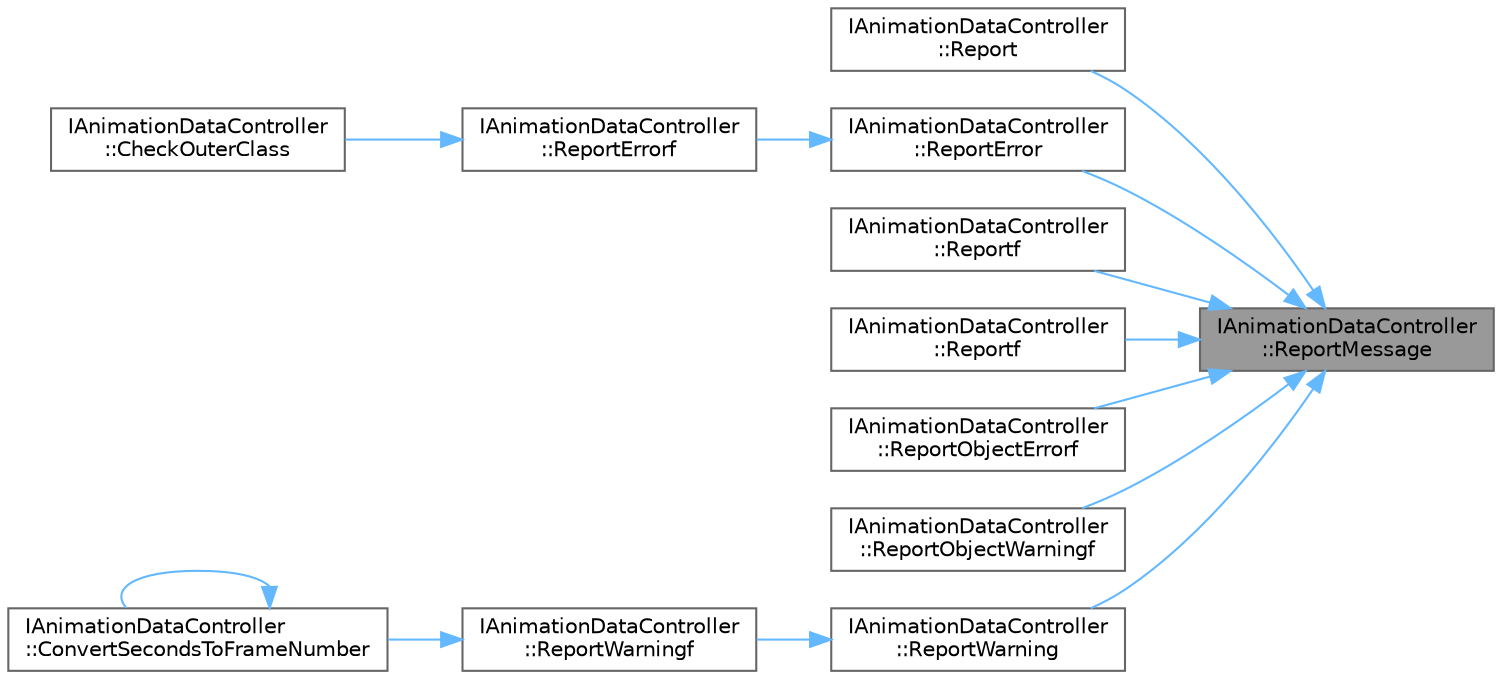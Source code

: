 digraph "IAnimationDataController::ReportMessage"
{
 // INTERACTIVE_SVG=YES
 // LATEX_PDF_SIZE
  bgcolor="transparent";
  edge [fontname=Helvetica,fontsize=10,labelfontname=Helvetica,labelfontsize=10];
  node [fontname=Helvetica,fontsize=10,shape=box,height=0.2,width=0.4];
  rankdir="RL";
  Node1 [id="Node000001",label="IAnimationDataController\l::ReportMessage",height=0.2,width=0.4,color="gray40", fillcolor="grey60", style="filled", fontcolor="black",tooltip=" "];
  Node1 -> Node2 [id="edge1_Node000001_Node000002",dir="back",color="steelblue1",style="solid",tooltip=" "];
  Node2 [id="Node000002",label="IAnimationDataController\l::Report",height=0.2,width=0.4,color="grey40", fillcolor="white", style="filled",URL="$d5/db0/classIAnimationDataController.html#ae91d1d5f7f4d5d4da319a4d952e88d54",tooltip=" "];
  Node1 -> Node3 [id="edge2_Node000001_Node000003",dir="back",color="steelblue1",style="solid",tooltip=" "];
  Node3 [id="Node000003",label="IAnimationDataController\l::ReportError",height=0.2,width=0.4,color="grey40", fillcolor="white", style="filled",URL="$d5/db0/classIAnimationDataController.html#a09c1026f439b721e585f4362b0a7a599",tooltip=" "];
  Node3 -> Node4 [id="edge3_Node000003_Node000004",dir="back",color="steelblue1",style="solid",tooltip=" "];
  Node4 [id="Node000004",label="IAnimationDataController\l::ReportErrorf",height=0.2,width=0.4,color="grey40", fillcolor="white", style="filled",URL="$d5/db0/classIAnimationDataController.html#a764baef8faed13ea8b5f48c0d77641d6",tooltip=" "];
  Node4 -> Node5 [id="edge4_Node000004_Node000005",dir="back",color="steelblue1",style="solid",tooltip=" "];
  Node5 [id="Node000005",label="IAnimationDataController\l::CheckOuterClass",height=0.2,width=0.4,color="grey40", fillcolor="white", style="filled",URL="$d5/db0/classIAnimationDataController.html#ae31746f0bd487cc804b72fa0096722a8",tooltip="Verifies whether or not the Model's outer object is (or is derived from) the specified UClass."];
  Node1 -> Node6 [id="edge5_Node000001_Node000006",dir="back",color="steelblue1",style="solid",tooltip=" "];
  Node6 [id="Node000006",label="IAnimationDataController\l::Reportf",height=0.2,width=0.4,color="grey40", fillcolor="white", style="filled",URL="$d5/db0/classIAnimationDataController.html#adb027dc627d1f17e50a8bb0995e6d07d",tooltip=" "];
  Node1 -> Node7 [id="edge6_Node000001_Node000007",dir="back",color="steelblue1",style="solid",tooltip=" "];
  Node7 [id="Node000007",label="IAnimationDataController\l::Reportf",height=0.2,width=0.4,color="grey40", fillcolor="white", style="filled",URL="$d5/db0/classIAnimationDataController.html#a0b6898c78ba6913ff097af54440862a5",tooltip=" "];
  Node1 -> Node8 [id="edge7_Node000001_Node000008",dir="back",color="steelblue1",style="solid",tooltip=" "];
  Node8 [id="Node000008",label="IAnimationDataController\l::ReportObjectErrorf",height=0.2,width=0.4,color="grey40", fillcolor="white", style="filled",URL="$d5/db0/classIAnimationDataController.html#a2e5190e9f3bf8eeecc516a03bab0be50",tooltip=" "];
  Node1 -> Node9 [id="edge8_Node000001_Node000009",dir="back",color="steelblue1",style="solid",tooltip=" "];
  Node9 [id="Node000009",label="IAnimationDataController\l::ReportObjectWarningf",height=0.2,width=0.4,color="grey40", fillcolor="white", style="filled",URL="$d5/db0/classIAnimationDataController.html#a89f6c1c203dd622ccf751d4e4b000824",tooltip=" "];
  Node1 -> Node10 [id="edge9_Node000001_Node000010",dir="back",color="steelblue1",style="solid",tooltip=" "];
  Node10 [id="Node000010",label="IAnimationDataController\l::ReportWarning",height=0.2,width=0.4,color="grey40", fillcolor="white", style="filled",URL="$d5/db0/classIAnimationDataController.html#a3235de0adeb881889b81a83ae5910b8b",tooltip=" "];
  Node10 -> Node11 [id="edge10_Node000010_Node000011",dir="back",color="steelblue1",style="solid",tooltip=" "];
  Node11 [id="Node000011",label="IAnimationDataController\l::ReportWarningf",height=0.2,width=0.4,color="grey40", fillcolor="white", style="filled",URL="$d5/db0/classIAnimationDataController.html#afbca10c73aff3b40d254941b97d3fd40",tooltip=" "];
  Node11 -> Node12 [id="edge11_Node000011_Node000012",dir="back",color="steelblue1",style="solid",tooltip=" "];
  Node12 [id="Node000012",label="IAnimationDataController\l::ConvertSecondsToFrameNumber",height=0.2,width=0.4,color="grey40", fillcolor="white", style="filled",URL="$d5/db0/classIAnimationDataController.html#abebbfa3861c656280cae01ae48505a86",tooltip="Returns the final frame number calculating according to the Model its frame-rate, additionally output..."];
  Node12 -> Node12 [id="edge12_Node000012_Node000012",dir="back",color="steelblue1",style="solid",tooltip=" "];
}
